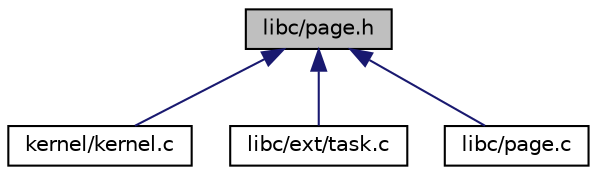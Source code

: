 digraph "libc/page.h"
{
  edge [fontname="Helvetica",fontsize="10",labelfontname="Helvetica",labelfontsize="10"];
  node [fontname="Helvetica",fontsize="10",shape=record];
  Node1 [label="libc/page.h",height=0.2,width=0.4,color="black", fillcolor="grey75", style="filled", fontcolor="black"];
  Node1 -> Node2 [dir="back",color="midnightblue",fontsize="10",style="solid",fontname="Helvetica"];
  Node2 [label="kernel/kernel.c",height=0.2,width=0.4,color="black", fillcolor="white", style="filled",URL="$a00020.html"];
  Node1 -> Node3 [dir="back",color="midnightblue",fontsize="10",style="solid",fontname="Helvetica"];
  Node3 [label="libc/ext/task.c",height=0.2,width=0.4,color="black", fillcolor="white", style="filled",URL="$a00044.html"];
  Node1 -> Node4 [dir="back",color="midnightblue",fontsize="10",style="solid",fontname="Helvetica"];
  Node4 [label="libc/page.c",height=0.2,width=0.4,color="black", fillcolor="white", style="filled",URL="$a00074.html"];
}
